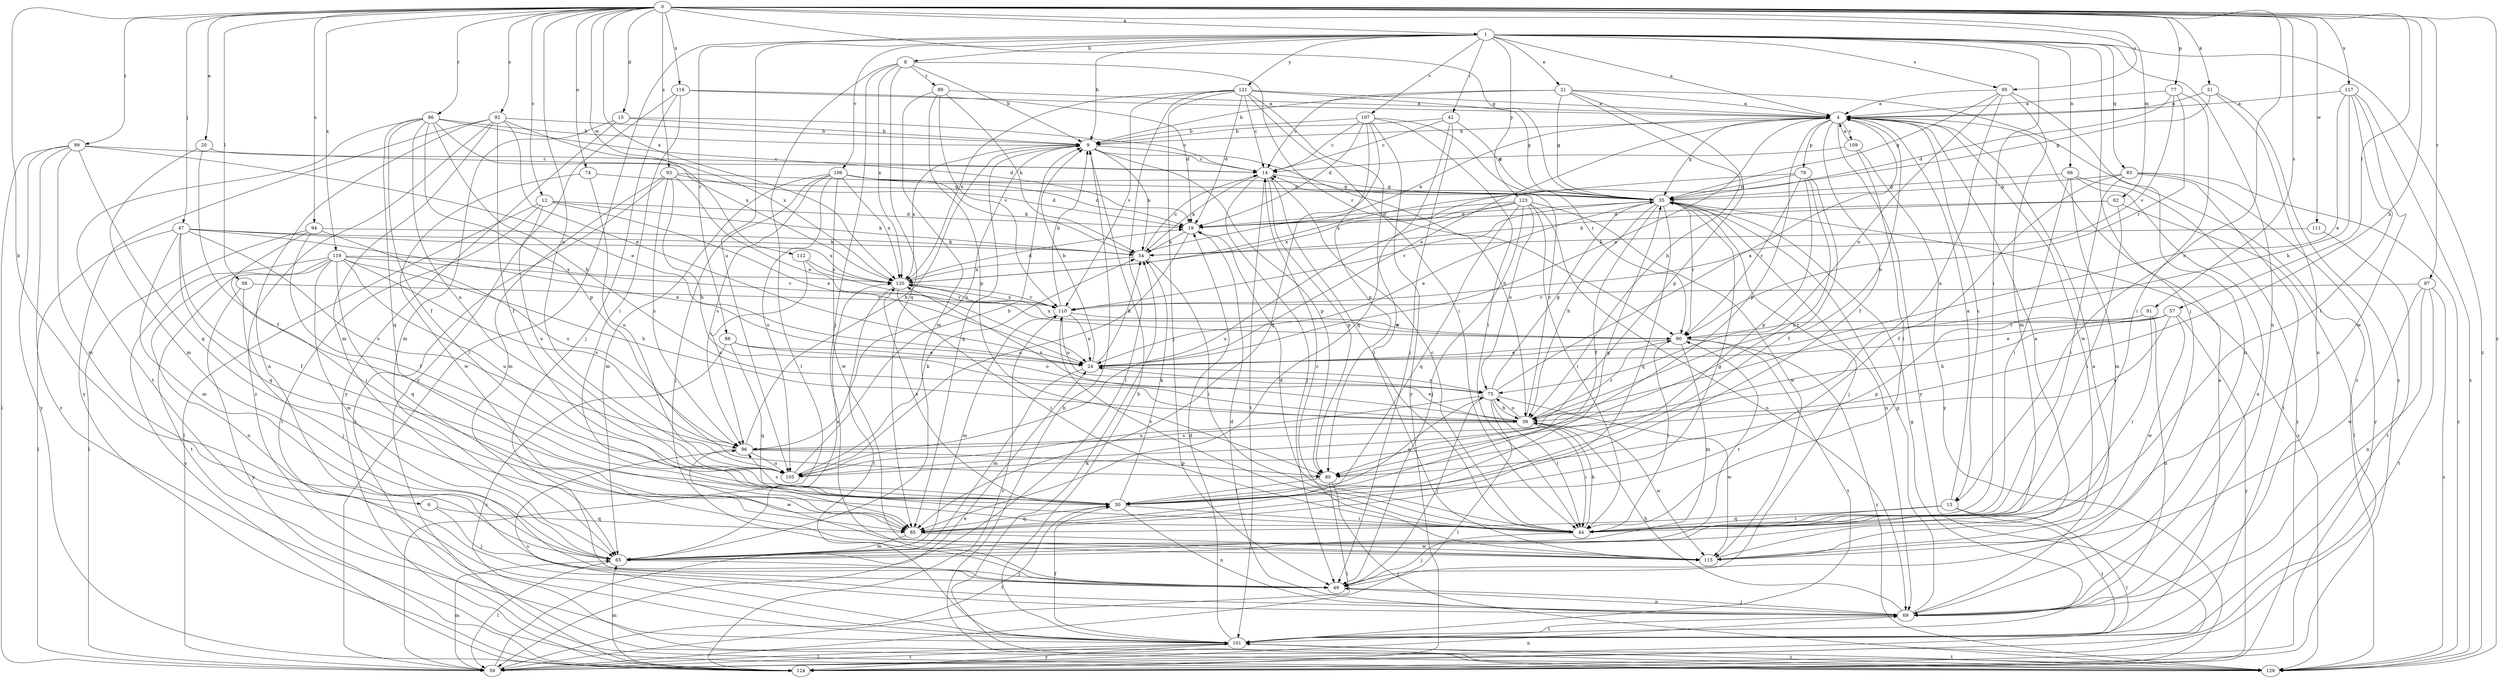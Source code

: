 strict digraph  {
0;
1;
4;
6;
8;
9;
12;
13;
14;
15;
19;
20;
21;
24;
30;
35;
39;
42;
44;
47;
49;
51;
54;
57;
58;
59;
62;
65;
66;
69;
74;
75;
77;
79;
80;
83;
85;
86;
87;
88;
89;
90;
91;
92;
93;
94;
95;
96;
99;
101;
105;
106;
107;
109;
110;
111;
112;
115;
116;
117;
119;
120;
121;
123;
124;
129;
0 -> 1  [label=a];
0 -> 6  [label=b];
0 -> 12  [label=c];
0 -> 13  [label=c];
0 -> 15  [label=d];
0 -> 20  [label=e];
0 -> 35  [label=g];
0 -> 39  [label=h];
0 -> 47  [label=j];
0 -> 51  [label=k];
0 -> 57  [label=l];
0 -> 58  [label=l];
0 -> 62  [label=m];
0 -> 74  [label=o];
0 -> 77  [label=p];
0 -> 86  [label=r];
0 -> 87  [label=r];
0 -> 91  [label=s];
0 -> 92  [label=s];
0 -> 93  [label=s];
0 -> 94  [label=s];
0 -> 95  [label=s];
0 -> 99  [label=t];
0 -> 105  [label=u];
0 -> 111  [label=w];
0 -> 112  [label=w];
0 -> 116  [label=x];
0 -> 117  [label=x];
0 -> 119  [label=x];
0 -> 120  [label=x];
0 -> 129  [label=z];
1 -> 4  [label=a];
1 -> 8  [label=b];
1 -> 9  [label=b];
1 -> 21  [label=e];
1 -> 42  [label=i];
1 -> 44  [label=i];
1 -> 49  [label=j];
1 -> 59  [label=l];
1 -> 66  [label=n];
1 -> 69  [label=n];
1 -> 83  [label=q];
1 -> 88  [label=r];
1 -> 95  [label=s];
1 -> 105  [label=u];
1 -> 106  [label=v];
1 -> 107  [label=v];
1 -> 121  [label=y];
1 -> 123  [label=y];
1 -> 129  [label=z];
4 -> 9  [label=b];
4 -> 13  [label=c];
4 -> 24  [label=e];
4 -> 30  [label=f];
4 -> 35  [label=g];
4 -> 39  [label=h];
4 -> 79  [label=p];
4 -> 80  [label=p];
4 -> 109  [label=v];
4 -> 115  [label=w];
4 -> 124  [label=y];
6 -> 49  [label=j];
6 -> 85  [label=q];
8 -> 9  [label=b];
8 -> 49  [label=j];
8 -> 59  [label=l];
8 -> 85  [label=q];
8 -> 89  [label=r];
8 -> 90  [label=r];
8 -> 120  [label=x];
9 -> 14  [label=c];
9 -> 39  [label=h];
9 -> 54  [label=k];
9 -> 80  [label=p];
9 -> 85  [label=q];
9 -> 96  [label=s];
9 -> 120  [label=x];
12 -> 19  [label=d];
12 -> 24  [label=e];
12 -> 54  [label=k];
12 -> 59  [label=l];
12 -> 101  [label=t];
12 -> 105  [label=u];
13 -> 4  [label=a];
13 -> 44  [label=i];
13 -> 59  [label=l];
13 -> 85  [label=q];
13 -> 101  [label=t];
14 -> 35  [label=g];
14 -> 44  [label=i];
14 -> 49  [label=j];
14 -> 54  [label=k];
14 -> 80  [label=p];
14 -> 101  [label=t];
15 -> 9  [label=b];
15 -> 14  [label=c];
15 -> 65  [label=m];
15 -> 124  [label=y];
19 -> 54  [label=k];
19 -> 105  [label=u];
20 -> 14  [label=c];
20 -> 30  [label=f];
20 -> 65  [label=m];
21 -> 4  [label=a];
21 -> 9  [label=b];
21 -> 14  [label=c];
21 -> 35  [label=g];
21 -> 39  [label=h];
21 -> 80  [label=p];
21 -> 129  [label=z];
24 -> 4  [label=a];
24 -> 9  [label=b];
24 -> 54  [label=k];
24 -> 65  [label=m];
24 -> 75  [label=o];
30 -> 35  [label=g];
30 -> 44  [label=i];
30 -> 54  [label=k];
30 -> 69  [label=n];
30 -> 75  [label=o];
30 -> 85  [label=q];
30 -> 96  [label=s];
30 -> 120  [label=x];
35 -> 19  [label=d];
35 -> 24  [label=e];
35 -> 30  [label=f];
35 -> 39  [label=h];
35 -> 49  [label=j];
35 -> 69  [label=n];
35 -> 85  [label=q];
35 -> 90  [label=r];
35 -> 110  [label=v];
35 -> 129  [label=z];
39 -> 14  [label=c];
39 -> 24  [label=e];
39 -> 44  [label=i];
39 -> 75  [label=o];
39 -> 90  [label=r];
39 -> 96  [label=s];
39 -> 115  [label=w];
39 -> 120  [label=x];
42 -> 9  [label=b];
42 -> 14  [label=c];
42 -> 35  [label=g];
42 -> 49  [label=j];
42 -> 85  [label=q];
44 -> 14  [label=c];
44 -> 19  [label=d];
44 -> 39  [label=h];
44 -> 49  [label=j];
44 -> 110  [label=v];
47 -> 24  [label=e];
47 -> 30  [label=f];
47 -> 54  [label=k];
47 -> 59  [label=l];
47 -> 65  [label=m];
47 -> 85  [label=q];
47 -> 96  [label=s];
47 -> 120  [label=x];
49 -> 69  [label=n];
51 -> 4  [label=a];
51 -> 35  [label=g];
51 -> 69  [label=n];
51 -> 124  [label=y];
54 -> 4  [label=a];
54 -> 14  [label=c];
54 -> 44  [label=i];
54 -> 120  [label=x];
57 -> 24  [label=e];
57 -> 39  [label=h];
57 -> 90  [label=r];
57 -> 96  [label=s];
57 -> 115  [label=w];
57 -> 124  [label=y];
58 -> 49  [label=j];
58 -> 110  [label=v];
58 -> 124  [label=y];
59 -> 24  [label=e];
59 -> 30  [label=f];
59 -> 65  [label=m];
59 -> 69  [label=n];
59 -> 101  [label=t];
62 -> 19  [label=d];
62 -> 44  [label=i];
62 -> 54  [label=k];
62 -> 59  [label=l];
65 -> 49  [label=j];
65 -> 59  [label=l];
65 -> 90  [label=r];
65 -> 120  [label=x];
66 -> 35  [label=g];
66 -> 44  [label=i];
66 -> 65  [label=m];
66 -> 69  [label=n];
66 -> 124  [label=y];
69 -> 4  [label=a];
69 -> 19  [label=d];
69 -> 35  [label=g];
69 -> 39  [label=h];
69 -> 49  [label=j];
69 -> 101  [label=t];
74 -> 35  [label=g];
74 -> 105  [label=u];
74 -> 115  [label=w];
75 -> 4  [label=a];
75 -> 35  [label=g];
75 -> 39  [label=h];
75 -> 44  [label=i];
75 -> 49  [label=j];
75 -> 59  [label=l];
75 -> 105  [label=u];
75 -> 115  [label=w];
77 -> 4  [label=a];
77 -> 19  [label=d];
77 -> 44  [label=i];
77 -> 90  [label=r];
77 -> 110  [label=v];
79 -> 30  [label=f];
79 -> 35  [label=g];
79 -> 80  [label=p];
79 -> 90  [label=r];
79 -> 105  [label=u];
79 -> 120  [label=x];
80 -> 30  [label=f];
80 -> 59  [label=l];
80 -> 129  [label=z];
83 -> 30  [label=f];
83 -> 35  [label=g];
83 -> 44  [label=i];
83 -> 101  [label=t];
83 -> 124  [label=y];
83 -> 129  [label=z];
85 -> 35  [label=g];
85 -> 65  [label=m];
85 -> 115  [label=w];
86 -> 9  [label=b];
86 -> 19  [label=d];
86 -> 30  [label=f];
86 -> 39  [label=h];
86 -> 80  [label=p];
86 -> 85  [label=q];
86 -> 101  [label=t];
86 -> 105  [label=u];
86 -> 120  [label=x];
87 -> 69  [label=n];
87 -> 101  [label=t];
87 -> 110  [label=v];
87 -> 115  [label=w];
87 -> 129  [label=z];
88 -> 24  [label=e];
88 -> 75  [label=o];
88 -> 85  [label=q];
88 -> 129  [label=z];
89 -> 4  [label=a];
89 -> 54  [label=k];
89 -> 65  [label=m];
89 -> 80  [label=p];
89 -> 110  [label=v];
90 -> 24  [label=e];
90 -> 44  [label=i];
90 -> 65  [label=m];
90 -> 101  [label=t];
90 -> 120  [label=x];
90 -> 129  [label=z];
91 -> 44  [label=i];
91 -> 69  [label=n];
91 -> 80  [label=p];
91 -> 90  [label=r];
92 -> 9  [label=b];
92 -> 24  [label=e];
92 -> 30  [label=f];
92 -> 65  [label=m];
92 -> 69  [label=n];
92 -> 120  [label=x];
92 -> 124  [label=y];
92 -> 129  [label=z];
93 -> 19  [label=d];
93 -> 24  [label=e];
93 -> 35  [label=g];
93 -> 39  [label=h];
93 -> 65  [label=m];
93 -> 96  [label=s];
93 -> 129  [label=z];
94 -> 30  [label=f];
94 -> 44  [label=i];
94 -> 54  [label=k];
94 -> 59  [label=l];
94 -> 96  [label=s];
95 -> 4  [label=a];
95 -> 35  [label=g];
95 -> 65  [label=m];
95 -> 69  [label=n];
95 -> 75  [label=o];
95 -> 105  [label=u];
96 -> 9  [label=b];
96 -> 80  [label=p];
96 -> 105  [label=u];
96 -> 115  [label=w];
99 -> 14  [label=c];
99 -> 24  [label=e];
99 -> 59  [label=l];
99 -> 65  [label=m];
99 -> 85  [label=q];
99 -> 124  [label=y];
99 -> 129  [label=z];
101 -> 4  [label=a];
101 -> 9  [label=b];
101 -> 19  [label=d];
101 -> 30  [label=f];
101 -> 35  [label=g];
101 -> 59  [label=l];
101 -> 96  [label=s];
101 -> 124  [label=y];
101 -> 129  [label=z];
105 -> 9  [label=b];
105 -> 54  [label=k];
106 -> 19  [label=d];
106 -> 35  [label=g];
106 -> 49  [label=j];
106 -> 54  [label=k];
106 -> 65  [label=m];
106 -> 96  [label=s];
106 -> 105  [label=u];
106 -> 115  [label=w];
106 -> 120  [label=x];
107 -> 9  [label=b];
107 -> 14  [label=c];
107 -> 19  [label=d];
107 -> 44  [label=i];
107 -> 80  [label=p];
107 -> 85  [label=q];
107 -> 90  [label=r];
107 -> 124  [label=y];
109 -> 4  [label=a];
109 -> 14  [label=c];
109 -> 44  [label=i];
109 -> 124  [label=y];
110 -> 9  [label=b];
110 -> 24  [label=e];
110 -> 65  [label=m];
110 -> 75  [label=o];
110 -> 90  [label=r];
110 -> 120  [label=x];
111 -> 54  [label=k];
111 -> 101  [label=t];
112 -> 90  [label=r];
112 -> 96  [label=s];
112 -> 120  [label=x];
115 -> 4  [label=a];
115 -> 14  [label=c];
116 -> 4  [label=a];
116 -> 19  [label=d];
116 -> 44  [label=i];
116 -> 49  [label=j];
116 -> 124  [label=y];
117 -> 4  [label=a];
117 -> 24  [label=e];
117 -> 39  [label=h];
117 -> 44  [label=i];
117 -> 115  [label=w];
117 -> 129  [label=z];
119 -> 39  [label=h];
119 -> 65  [label=m];
119 -> 69  [label=n];
119 -> 85  [label=q];
119 -> 96  [label=s];
119 -> 101  [label=t];
119 -> 105  [label=u];
119 -> 110  [label=v];
119 -> 120  [label=x];
119 -> 124  [label=y];
120 -> 19  [label=d];
120 -> 44  [label=i];
120 -> 101  [label=t];
120 -> 110  [label=v];
121 -> 4  [label=a];
121 -> 14  [label=c];
121 -> 19  [label=d];
121 -> 35  [label=g];
121 -> 44  [label=i];
121 -> 49  [label=j];
121 -> 59  [label=l];
121 -> 110  [label=v];
121 -> 115  [label=w];
121 -> 120  [label=x];
123 -> 19  [label=d];
123 -> 44  [label=i];
123 -> 49  [label=j];
123 -> 69  [label=n];
123 -> 75  [label=o];
123 -> 85  [label=q];
123 -> 105  [label=u];
123 -> 115  [label=w];
123 -> 120  [label=x];
124 -> 65  [label=m];
124 -> 110  [label=v];
129 -> 9  [label=b];
129 -> 54  [label=k];
129 -> 101  [label=t];
}
